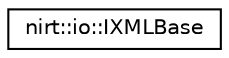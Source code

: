 digraph "Graphical Class Hierarchy"
{
 // LATEX_PDF_SIZE
  edge [fontname="Helvetica",fontsize="10",labelfontname="Helvetica",labelfontsize="10"];
  node [fontname="Helvetica",fontsize="10",shape=record];
  rankdir="LR";
  Node0 [label="nirt::io::IXMLBase",height=0.2,width=0.4,color="black", fillcolor="white", style="filled",URL="$classnirt_1_1io_1_1IXMLBase.html",tooltip="Empty class to be used as parent class for IrrXMLReader."];
}
